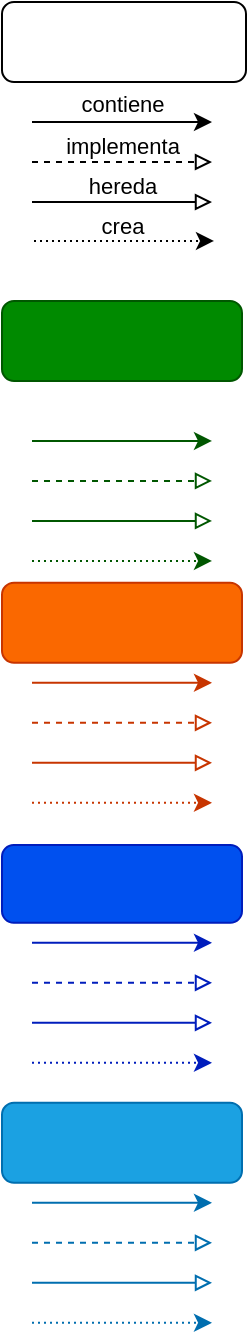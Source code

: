 <mxfile version="26.2.2">
  <diagram name="Página-1" id="nSxjVNnsjTt7I4z4gLuR">
    <mxGraphModel dx="1264" dy="803" grid="1" gridSize="10" guides="1" tooltips="1" connect="1" arrows="1" fold="1" page="1" pageScale="1" pageWidth="827" pageHeight="1169" math="0" shadow="0">
      <root>
        <mxCell id="0" />
        <mxCell id="1" parent="0" />
        <mxCell id="HCdjYSg7r1_cd2MPs58U-1" value="" style="rounded=1;whiteSpace=wrap;html=1;fillColor=#008a00;fontColor=#ffffff;strokeColor=#005700;" vertex="1" parent="1">
          <mxGeometry x="100" y="359.47" width="120" height="40" as="geometry" />
        </mxCell>
        <mxCell id="HCdjYSg7r1_cd2MPs58U-2" value="" style="endArrow=classic;html=1;rounded=0;fillColor=#008a00;strokeColor=#005700;" edge="1" parent="1">
          <mxGeometry width="50" height="50" relative="1" as="geometry">
            <mxPoint x="115" y="429.47" as="sourcePoint" />
            <mxPoint x="205" y="429.47" as="targetPoint" />
          </mxGeometry>
        </mxCell>
        <mxCell id="HCdjYSg7r1_cd2MPs58U-3" value="contiene" style="edgeLabel;html=1;align=center;verticalAlign=middle;resizable=0;points=[];" connectable="0" vertex="1" parent="HCdjYSg7r1_cd2MPs58U-2">
          <mxGeometry x="-0.22" y="1" relative="1" as="geometry">
            <mxPoint x="10" y="-168" as="offset" />
          </mxGeometry>
        </mxCell>
        <mxCell id="HCdjYSg7r1_cd2MPs58U-4" value="" style="endArrow=block;html=1;rounded=0;dashed=1;endFill=0;fillColor=#008a00;strokeColor=#005700;" edge="1" parent="1">
          <mxGeometry width="50" height="50" relative="1" as="geometry">
            <mxPoint x="115" y="449.47" as="sourcePoint" />
            <mxPoint x="205" y="449.47" as="targetPoint" />
          </mxGeometry>
        </mxCell>
        <mxCell id="HCdjYSg7r1_cd2MPs58U-5" value="implementa" style="edgeLabel;html=1;align=center;verticalAlign=middle;resizable=0;points=[];" connectable="0" vertex="1" parent="HCdjYSg7r1_cd2MPs58U-4">
          <mxGeometry x="0.296" y="-1" relative="1" as="geometry">
            <mxPoint x="-14" y="-169" as="offset" />
          </mxGeometry>
        </mxCell>
        <mxCell id="HCdjYSg7r1_cd2MPs58U-6" value="" style="endArrow=block;html=1;rounded=0;endFill=0;fillColor=#008a00;strokeColor=#005700;" edge="1" parent="1">
          <mxGeometry width="50" height="50" relative="1" as="geometry">
            <mxPoint x="115" y="469.47" as="sourcePoint" />
            <mxPoint x="205" y="469.47" as="targetPoint" />
          </mxGeometry>
        </mxCell>
        <mxCell id="HCdjYSg7r1_cd2MPs58U-7" value="hereda" style="edgeLabel;html=1;align=center;verticalAlign=middle;resizable=0;points=[];" connectable="0" vertex="1" parent="HCdjYSg7r1_cd2MPs58U-6">
          <mxGeometry x="0.188" relative="1" as="geometry">
            <mxPoint x="-9" y="-168" as="offset" />
          </mxGeometry>
        </mxCell>
        <mxCell id="HCdjYSg7r1_cd2MPs58U-8" value="" style="endArrow=classic;html=1;rounded=0;endFill=1;dashed=1;dashPattern=1 2;fillColor=#008a00;strokeColor=#005700;" edge="1" parent="1">
          <mxGeometry width="50" height="50" relative="1" as="geometry">
            <mxPoint x="115" y="489.47" as="sourcePoint" />
            <mxPoint x="205" y="489.47" as="targetPoint" />
          </mxGeometry>
        </mxCell>
        <mxCell id="HCdjYSg7r1_cd2MPs58U-9" value="crea" style="edgeLabel;html=1;align=center;verticalAlign=middle;resizable=0;points=[];" connectable="0" vertex="1" parent="HCdjYSg7r1_cd2MPs58U-8">
          <mxGeometry x="0.02" y="-1" relative="1" as="geometry">
            <mxPoint x="-1" y="-169" as="offset" />
          </mxGeometry>
        </mxCell>
        <mxCell id="HCdjYSg7r1_cd2MPs58U-10" value="" style="rounded=1;whiteSpace=wrap;html=1;fillColor=#fa6800;fontColor=#000000;strokeColor=#C73500;" vertex="1" parent="1">
          <mxGeometry x="100" y="500.38" width="120" height="40" as="geometry" />
        </mxCell>
        <mxCell id="HCdjYSg7r1_cd2MPs58U-11" value="" style="endArrow=classic;html=1;rounded=0;fillColor=#fa6800;strokeColor=#C73500;" edge="1" parent="1">
          <mxGeometry width="50" height="50" relative="1" as="geometry">
            <mxPoint x="115" y="550.38" as="sourcePoint" />
            <mxPoint x="205" y="550.38" as="targetPoint" />
          </mxGeometry>
        </mxCell>
        <mxCell id="HCdjYSg7r1_cd2MPs58U-12" value="" style="endArrow=block;html=1;rounded=0;dashed=1;endFill=0;fillColor=#fa6800;strokeColor=#C73500;" edge="1" parent="1">
          <mxGeometry width="50" height="50" relative="1" as="geometry">
            <mxPoint x="115" y="570.38" as="sourcePoint" />
            <mxPoint x="205" y="570.38" as="targetPoint" />
          </mxGeometry>
        </mxCell>
        <mxCell id="HCdjYSg7r1_cd2MPs58U-13" value="" style="endArrow=block;html=1;rounded=0;endFill=0;fillColor=#fa6800;strokeColor=#C73500;" edge="1" parent="1">
          <mxGeometry width="50" height="50" relative="1" as="geometry">
            <mxPoint x="115" y="590.38" as="sourcePoint" />
            <mxPoint x="205" y="590.38" as="targetPoint" />
          </mxGeometry>
        </mxCell>
        <mxCell id="HCdjYSg7r1_cd2MPs58U-14" value="" style="endArrow=classic;html=1;rounded=0;endFill=1;dashed=1;dashPattern=1 2;fillColor=#fa6800;strokeColor=#C73500;" edge="1" parent="1">
          <mxGeometry width="50" height="50" relative="1" as="geometry">
            <mxPoint x="115" y="610.38" as="sourcePoint" />
            <mxPoint x="205" y="610.38" as="targetPoint" />
          </mxGeometry>
        </mxCell>
        <mxCell id="HCdjYSg7r1_cd2MPs58U-15" value="" style="rounded=1;whiteSpace=wrap;html=1;fillColor=#0050ef;fontColor=#ffffff;strokeColor=#001DBC;" vertex="1" parent="1">
          <mxGeometry x="100" y="631.46" width="120" height="38.92" as="geometry" />
        </mxCell>
        <mxCell id="HCdjYSg7r1_cd2MPs58U-16" value="" style="endArrow=classic;html=1;rounded=0;fillColor=#0050ef;strokeColor=#001DBC;" edge="1" parent="1">
          <mxGeometry width="50" height="50" relative="1" as="geometry">
            <mxPoint x="115" y="680.38" as="sourcePoint" />
            <mxPoint x="205" y="680.38" as="targetPoint" />
          </mxGeometry>
        </mxCell>
        <mxCell id="HCdjYSg7r1_cd2MPs58U-17" value="" style="endArrow=block;html=1;rounded=0;dashed=1;endFill=0;fillColor=#0050ef;strokeColor=#001DBC;" edge="1" parent="1">
          <mxGeometry width="50" height="50" relative="1" as="geometry">
            <mxPoint x="115" y="700.38" as="sourcePoint" />
            <mxPoint x="205" y="700.38" as="targetPoint" />
          </mxGeometry>
        </mxCell>
        <mxCell id="HCdjYSg7r1_cd2MPs58U-18" value="" style="endArrow=block;html=1;rounded=0;endFill=0;fillColor=#0050ef;strokeColor=#001DBC;" edge="1" parent="1">
          <mxGeometry width="50" height="50" relative="1" as="geometry">
            <mxPoint x="115" y="720.38" as="sourcePoint" />
            <mxPoint x="205" y="720.38" as="targetPoint" />
          </mxGeometry>
        </mxCell>
        <mxCell id="HCdjYSg7r1_cd2MPs58U-19" value="" style="endArrow=classic;html=1;rounded=0;endFill=1;dashed=1;dashPattern=1 2;fillColor=#0050ef;strokeColor=#001DBC;" edge="1" parent="1">
          <mxGeometry width="50" height="50" relative="1" as="geometry">
            <mxPoint x="115" y="740.38" as="sourcePoint" />
            <mxPoint x="205" y="740.38" as="targetPoint" />
          </mxGeometry>
        </mxCell>
        <mxCell id="HCdjYSg7r1_cd2MPs58U-20" value="" style="rounded=1;whiteSpace=wrap;html=1;fillColor=#1ba1e2;fontColor=#ffffff;strokeColor=#006EAF;" vertex="1" parent="1">
          <mxGeometry x="100" y="760.38" width="120" height="40" as="geometry" />
        </mxCell>
        <mxCell id="HCdjYSg7r1_cd2MPs58U-21" value="" style="endArrow=classic;html=1;rounded=0;fillColor=#1ba1e2;strokeColor=#006EAF;" edge="1" parent="1">
          <mxGeometry width="50" height="50" relative="1" as="geometry">
            <mxPoint x="115" y="810.38" as="sourcePoint" />
            <mxPoint x="205" y="810.38" as="targetPoint" />
          </mxGeometry>
        </mxCell>
        <mxCell id="HCdjYSg7r1_cd2MPs58U-22" value="" style="endArrow=block;html=1;rounded=0;dashed=1;endFill=0;fillColor=#1ba1e2;strokeColor=#006EAF;" edge="1" parent="1">
          <mxGeometry width="50" height="50" relative="1" as="geometry">
            <mxPoint x="115" y="830.38" as="sourcePoint" />
            <mxPoint x="205" y="830.38" as="targetPoint" />
          </mxGeometry>
        </mxCell>
        <mxCell id="HCdjYSg7r1_cd2MPs58U-23" value="" style="endArrow=block;html=1;rounded=0;endFill=0;fillColor=#1ba1e2;strokeColor=#006EAF;" edge="1" parent="1">
          <mxGeometry width="50" height="50" relative="1" as="geometry">
            <mxPoint x="115" y="850.38" as="sourcePoint" />
            <mxPoint x="205" y="850.38" as="targetPoint" />
          </mxGeometry>
        </mxCell>
        <mxCell id="HCdjYSg7r1_cd2MPs58U-24" value="" style="endArrow=classic;html=1;rounded=0;endFill=1;dashed=1;dashPattern=1 2;fillColor=#1ba1e2;strokeColor=#006EAF;" edge="1" parent="1">
          <mxGeometry width="50" height="50" relative="1" as="geometry">
            <mxPoint x="115" y="870.38" as="sourcePoint" />
            <mxPoint x="205" y="870.38" as="targetPoint" />
          </mxGeometry>
        </mxCell>
        <mxCell id="HCdjYSg7r1_cd2MPs58U-25" value="" style="rounded=1;whiteSpace=wrap;html=1;" vertex="1" parent="1">
          <mxGeometry x="100" y="210.0" width="122" height="40" as="geometry" />
        </mxCell>
        <mxCell id="HCdjYSg7r1_cd2MPs58U-26" value="" style="endArrow=classic;html=1;rounded=0;" edge="1" parent="1">
          <mxGeometry width="50" height="50" relative="1" as="geometry">
            <mxPoint x="115" y="270.0" as="sourcePoint" />
            <mxPoint x="205" y="270.0" as="targetPoint" />
          </mxGeometry>
        </mxCell>
        <mxCell id="HCdjYSg7r1_cd2MPs58U-27" value="" style="endArrow=block;html=1;rounded=0;dashed=1;endFill=0;" edge="1" parent="1">
          <mxGeometry width="50" height="50" relative="1" as="geometry">
            <mxPoint x="115" y="290.0" as="sourcePoint" />
            <mxPoint x="205" y="290.0" as="targetPoint" />
          </mxGeometry>
        </mxCell>
        <mxCell id="HCdjYSg7r1_cd2MPs58U-28" value="" style="endArrow=block;html=1;rounded=0;endFill=0;" edge="1" parent="1">
          <mxGeometry width="50" height="50" relative="1" as="geometry">
            <mxPoint x="115" y="310.0" as="sourcePoint" />
            <mxPoint x="205" y="310.0" as="targetPoint" />
          </mxGeometry>
        </mxCell>
        <mxCell id="HCdjYSg7r1_cd2MPs58U-29" value="" style="endArrow=classic;html=1;rounded=0;endFill=1;dashed=1;dashPattern=1 2;" edge="1" parent="1">
          <mxGeometry width="50" height="50" relative="1" as="geometry">
            <mxPoint x="116" y="329.47" as="sourcePoint" />
            <mxPoint x="206" y="329.47" as="targetPoint" />
          </mxGeometry>
        </mxCell>
      </root>
    </mxGraphModel>
  </diagram>
</mxfile>
